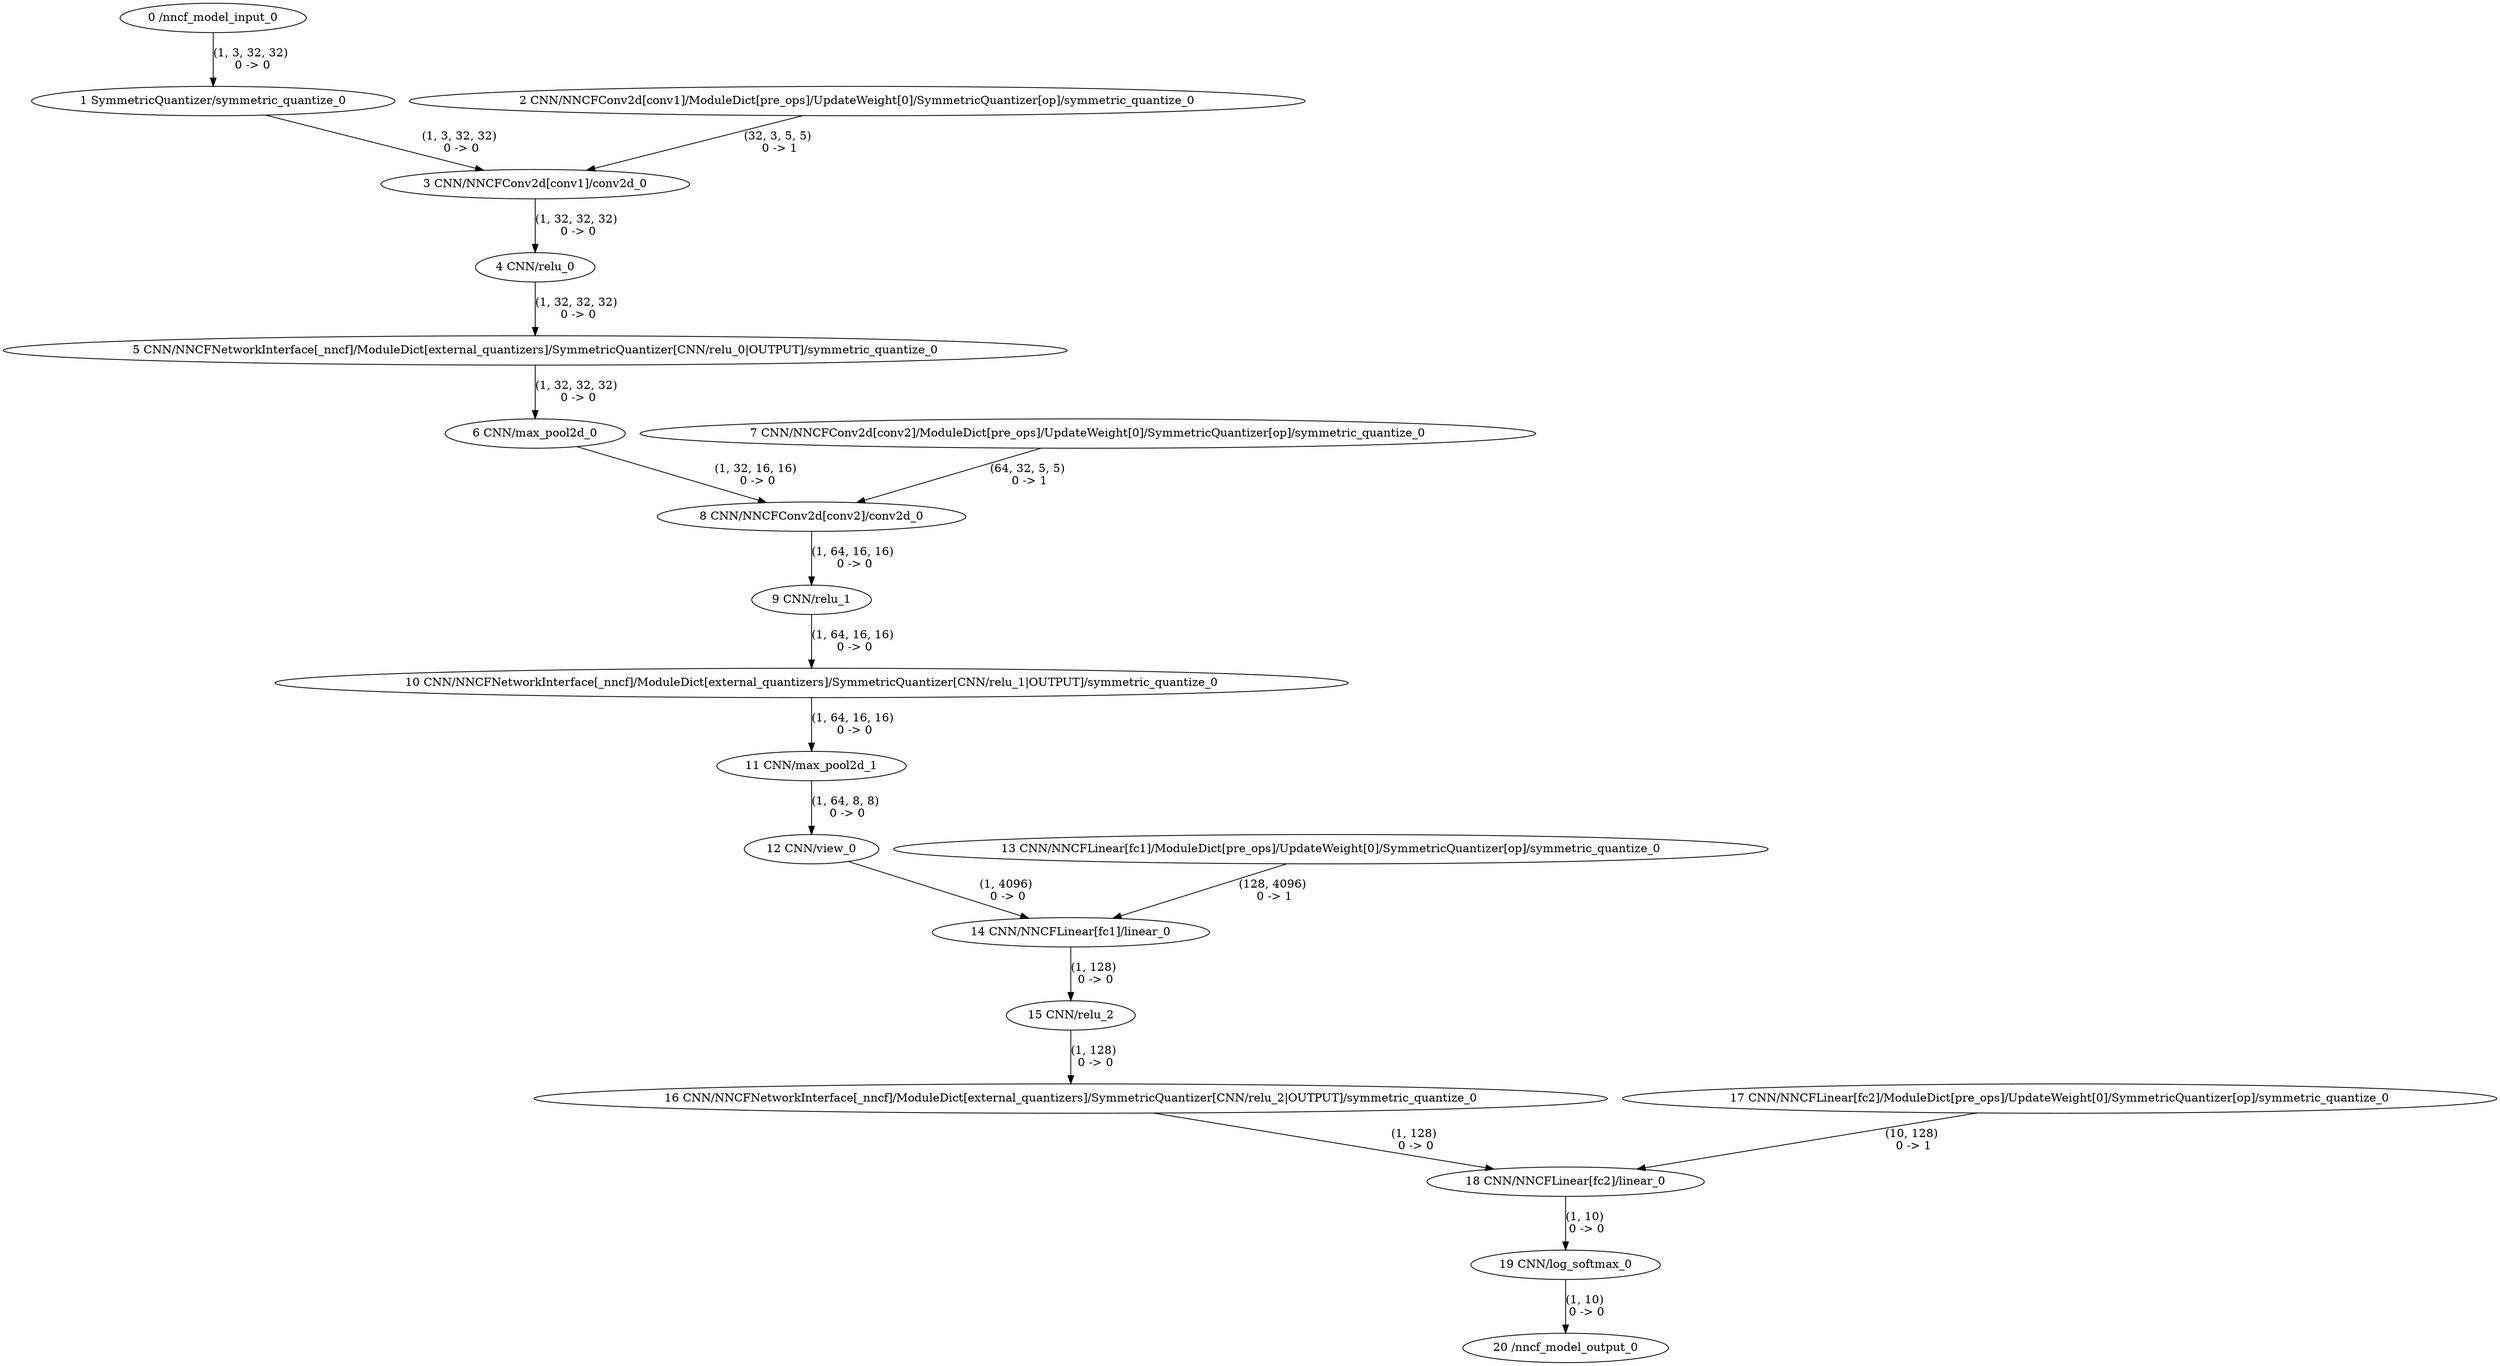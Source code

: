 strict digraph  {
"0 /nncf_model_input_0";
"1 SymmetricQuantizer/symmetric_quantize_0";
"2 CNN/NNCFConv2d[conv1]/ModuleDict[pre_ops]/UpdateWeight[0]/SymmetricQuantizer[op]/symmetric_quantize_0";
"3 CNN/NNCFConv2d[conv1]/conv2d_0";
"4 CNN/relu_0";
"5 CNN/NNCFNetworkInterface[_nncf]/ModuleDict[external_quantizers]/SymmetricQuantizer[CNN/relu_0|OUTPUT]/symmetric_quantize_0";
"6 CNN/max_pool2d_0";
"7 CNN/NNCFConv2d[conv2]/ModuleDict[pre_ops]/UpdateWeight[0]/SymmetricQuantizer[op]/symmetric_quantize_0";
"8 CNN/NNCFConv2d[conv2]/conv2d_0";
"9 CNN/relu_1";
"10 CNN/NNCFNetworkInterface[_nncf]/ModuleDict[external_quantizers]/SymmetricQuantizer[CNN/relu_1|OUTPUT]/symmetric_quantize_0";
"11 CNN/max_pool2d_1";
"12 CNN/view_0";
"13 CNN/NNCFLinear[fc1]/ModuleDict[pre_ops]/UpdateWeight[0]/SymmetricQuantizer[op]/symmetric_quantize_0";
"14 CNN/NNCFLinear[fc1]/linear_0";
"15 CNN/relu_2";
"16 CNN/NNCFNetworkInterface[_nncf]/ModuleDict[external_quantizers]/SymmetricQuantizer[CNN/relu_2|OUTPUT]/symmetric_quantize_0";
"17 CNN/NNCFLinear[fc2]/ModuleDict[pre_ops]/UpdateWeight[0]/SymmetricQuantizer[op]/symmetric_quantize_0";
"18 CNN/NNCFLinear[fc2]/linear_0";
"19 CNN/log_softmax_0";
"20 /nncf_model_output_0";
"0 /nncf_model_input_0" -> "1 SymmetricQuantizer/symmetric_quantize_0"  [label="(1, 3, 32, 32) \n0 -> 0", style=solid];
"1 SymmetricQuantizer/symmetric_quantize_0" -> "3 CNN/NNCFConv2d[conv1]/conv2d_0"  [label="(1, 3, 32, 32) \n0 -> 0", style=solid];
"2 CNN/NNCFConv2d[conv1]/ModuleDict[pre_ops]/UpdateWeight[0]/SymmetricQuantizer[op]/symmetric_quantize_0" -> "3 CNN/NNCFConv2d[conv1]/conv2d_0"  [label="(32, 3, 5, 5) \n0 -> 1", style=solid];
"3 CNN/NNCFConv2d[conv1]/conv2d_0" -> "4 CNN/relu_0"  [label="(1, 32, 32, 32) \n0 -> 0", style=solid];
"4 CNN/relu_0" -> "5 CNN/NNCFNetworkInterface[_nncf]/ModuleDict[external_quantizers]/SymmetricQuantizer[CNN/relu_0|OUTPUT]/symmetric_quantize_0"  [label="(1, 32, 32, 32) \n0 -> 0", style=solid];
"5 CNN/NNCFNetworkInterface[_nncf]/ModuleDict[external_quantizers]/SymmetricQuantizer[CNN/relu_0|OUTPUT]/symmetric_quantize_0" -> "6 CNN/max_pool2d_0"  [label="(1, 32, 32, 32) \n0 -> 0", style=solid];
"6 CNN/max_pool2d_0" -> "8 CNN/NNCFConv2d[conv2]/conv2d_0"  [label="(1, 32, 16, 16) \n0 -> 0", style=solid];
"7 CNN/NNCFConv2d[conv2]/ModuleDict[pre_ops]/UpdateWeight[0]/SymmetricQuantizer[op]/symmetric_quantize_0" -> "8 CNN/NNCFConv2d[conv2]/conv2d_0"  [label="(64, 32, 5, 5) \n0 -> 1", style=solid];
"8 CNN/NNCFConv2d[conv2]/conv2d_0" -> "9 CNN/relu_1"  [label="(1, 64, 16, 16) \n0 -> 0", style=solid];
"9 CNN/relu_1" -> "10 CNN/NNCFNetworkInterface[_nncf]/ModuleDict[external_quantizers]/SymmetricQuantizer[CNN/relu_1|OUTPUT]/symmetric_quantize_0"  [label="(1, 64, 16, 16) \n0 -> 0", style=solid];
"10 CNN/NNCFNetworkInterface[_nncf]/ModuleDict[external_quantizers]/SymmetricQuantizer[CNN/relu_1|OUTPUT]/symmetric_quantize_0" -> "11 CNN/max_pool2d_1"  [label="(1, 64, 16, 16) \n0 -> 0", style=solid];
"11 CNN/max_pool2d_1" -> "12 CNN/view_0"  [label="(1, 64, 8, 8) \n0 -> 0", style=solid];
"12 CNN/view_0" -> "14 CNN/NNCFLinear[fc1]/linear_0"  [label="(1, 4096) \n0 -> 0", style=solid];
"13 CNN/NNCFLinear[fc1]/ModuleDict[pre_ops]/UpdateWeight[0]/SymmetricQuantizer[op]/symmetric_quantize_0" -> "14 CNN/NNCFLinear[fc1]/linear_0"  [label="(128, 4096) \n0 -> 1", style=solid];
"14 CNN/NNCFLinear[fc1]/linear_0" -> "15 CNN/relu_2"  [label="(1, 128) \n0 -> 0", style=solid];
"15 CNN/relu_2" -> "16 CNN/NNCFNetworkInterface[_nncf]/ModuleDict[external_quantizers]/SymmetricQuantizer[CNN/relu_2|OUTPUT]/symmetric_quantize_0"  [label="(1, 128) \n0 -> 0", style=solid];
"16 CNN/NNCFNetworkInterface[_nncf]/ModuleDict[external_quantizers]/SymmetricQuantizer[CNN/relu_2|OUTPUT]/symmetric_quantize_0" -> "18 CNN/NNCFLinear[fc2]/linear_0"  [label="(1, 128) \n0 -> 0", style=solid];
"17 CNN/NNCFLinear[fc2]/ModuleDict[pre_ops]/UpdateWeight[0]/SymmetricQuantizer[op]/symmetric_quantize_0" -> "18 CNN/NNCFLinear[fc2]/linear_0"  [label="(10, 128) \n0 -> 1", style=solid];
"18 CNN/NNCFLinear[fc2]/linear_0" -> "19 CNN/log_softmax_0"  [label="(1, 10) \n0 -> 0", style=solid];
"19 CNN/log_softmax_0" -> "20 /nncf_model_output_0"  [label="(1, 10) \n0 -> 0", style=solid];
}
